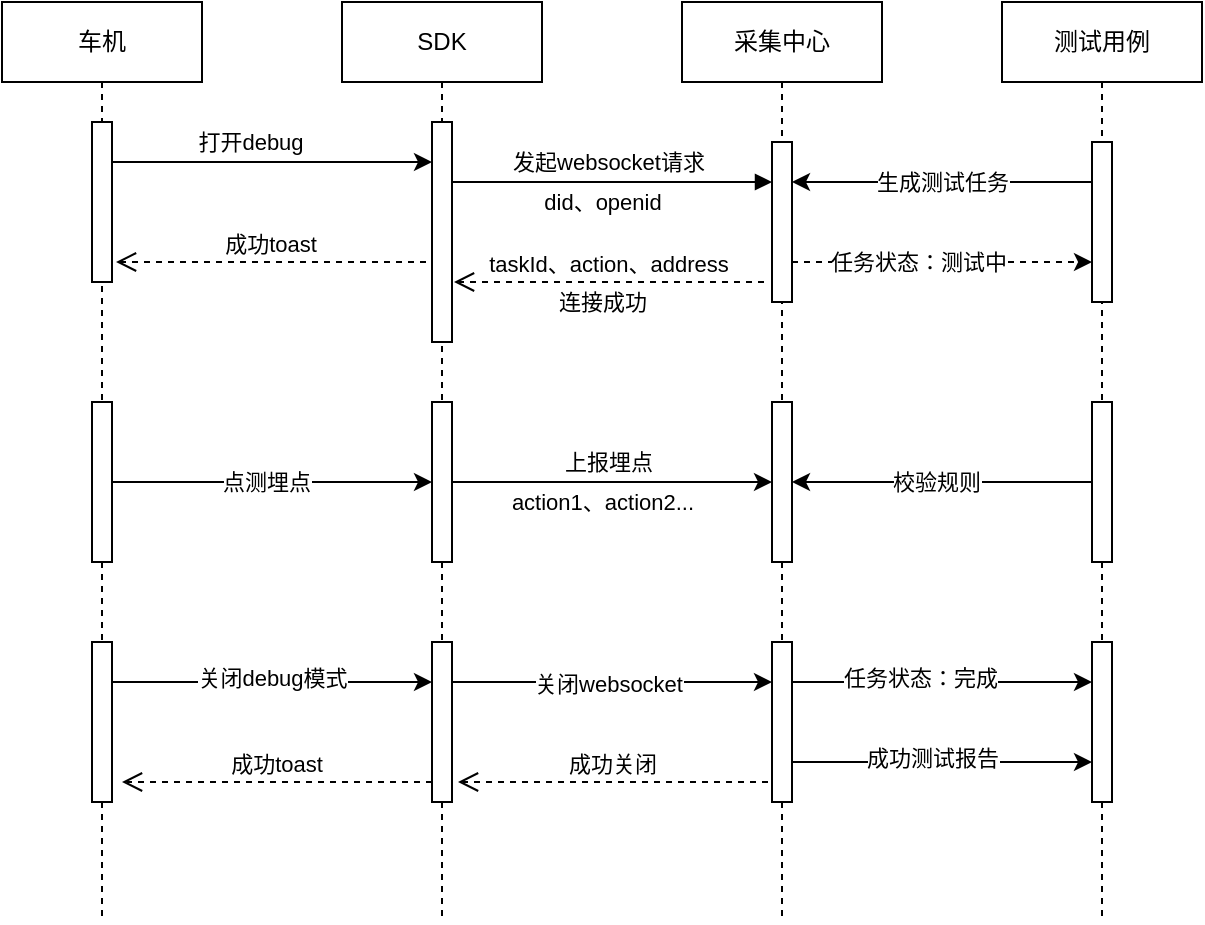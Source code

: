 <mxfile version="27.0.9">
  <diagram name="第 1 页" id="wliOaFAasyCwf9pPo3zs">
    <mxGraphModel dx="2018" dy="1112" grid="1" gridSize="10" guides="1" tooltips="1" connect="1" arrows="1" fold="1" page="1" pageScale="1" pageWidth="827" pageHeight="1169" math="0" shadow="0">
      <root>
        <mxCell id="0" />
        <mxCell id="1" parent="0" />
        <mxCell id="FTT4mtNPkDs6H_iCTcEx-1" value="SDK" style="shape=umlLifeline;perimeter=lifelinePerimeter;whiteSpace=wrap;html=1;container=1;dropTarget=0;collapsible=0;recursiveResize=0;outlineConnect=0;portConstraint=eastwest;newEdgeStyle={&quot;curved&quot;:0,&quot;rounded&quot;:0};" parent="1" vertex="1">
          <mxGeometry x="320" y="210" width="100" height="460" as="geometry" />
        </mxCell>
        <mxCell id="FTT4mtNPkDs6H_iCTcEx-6" value="" style="html=1;points=[[0,0,0,0,5],[0,1,0,0,-5],[1,0,0,0,5],[1,1,0,0,-5]];perimeter=orthogonalPerimeter;outlineConnect=0;targetShapes=umlLifeline;portConstraint=eastwest;newEdgeStyle={&quot;curved&quot;:0,&quot;rounded&quot;:0};" parent="FTT4mtNPkDs6H_iCTcEx-1" vertex="1">
          <mxGeometry x="45" y="60" width="10" height="110" as="geometry" />
        </mxCell>
        <mxCell id="FTT4mtNPkDs6H_iCTcEx-23" value="" style="html=1;points=[[0,0,0,0,5],[0,1,0,0,-5],[1,0,0,0,5],[1,1,0,0,-5]];perimeter=orthogonalPerimeter;outlineConnect=0;targetShapes=umlLifeline;portConstraint=eastwest;newEdgeStyle={&quot;curved&quot;:0,&quot;rounded&quot;:0};" parent="FTT4mtNPkDs6H_iCTcEx-1" vertex="1">
          <mxGeometry x="45" y="200" width="10" height="80" as="geometry" />
        </mxCell>
        <mxCell id="FTT4mtNPkDs6H_iCTcEx-38" value="" style="html=1;points=[[0,0,0,0,5],[0,1,0,0,-5],[1,0,0,0,5],[1,1,0,0,-5]];perimeter=orthogonalPerimeter;outlineConnect=0;targetShapes=umlLifeline;portConstraint=eastwest;newEdgeStyle={&quot;curved&quot;:0,&quot;rounded&quot;:0};" parent="FTT4mtNPkDs6H_iCTcEx-1" vertex="1">
          <mxGeometry x="45" y="320" width="10" height="80" as="geometry" />
        </mxCell>
        <mxCell id="FTT4mtNPkDs6H_iCTcEx-2" value="采集中心" style="shape=umlLifeline;perimeter=lifelinePerimeter;whiteSpace=wrap;html=1;container=1;dropTarget=0;collapsible=0;recursiveResize=0;outlineConnect=0;portConstraint=eastwest;newEdgeStyle={&quot;curved&quot;:0,&quot;rounded&quot;:0};" parent="1" vertex="1">
          <mxGeometry x="490" y="210" width="100" height="460" as="geometry" />
        </mxCell>
        <mxCell id="FTT4mtNPkDs6H_iCTcEx-3" value="" style="html=1;points=[[0,0,0,0,5],[0,1,0,0,-5],[1,0,0,0,5],[1,1,0,0,-5]];perimeter=orthogonalPerimeter;outlineConnect=0;targetShapes=umlLifeline;portConstraint=eastwest;newEdgeStyle={&quot;curved&quot;:0,&quot;rounded&quot;:0};" parent="FTT4mtNPkDs6H_iCTcEx-2" vertex="1">
          <mxGeometry x="45" y="70" width="10" height="80" as="geometry" />
        </mxCell>
        <mxCell id="FTT4mtNPkDs6H_iCTcEx-28" value="" style="html=1;points=[[0,0,0,0,5],[0,1,0,0,-5],[1,0,0,0,5],[1,1,0,0,-5]];perimeter=orthogonalPerimeter;outlineConnect=0;targetShapes=umlLifeline;portConstraint=eastwest;newEdgeStyle={&quot;curved&quot;:0,&quot;rounded&quot;:0};" parent="FTT4mtNPkDs6H_iCTcEx-2" vertex="1">
          <mxGeometry x="45" y="200" width="10" height="80" as="geometry" />
        </mxCell>
        <mxCell id="FTT4mtNPkDs6H_iCTcEx-39" value="" style="html=1;points=[[0,0,0,0,5],[0,1,0,0,-5],[1,0,0,0,5],[1,1,0,0,-5]];perimeter=orthogonalPerimeter;outlineConnect=0;targetShapes=umlLifeline;portConstraint=eastwest;newEdgeStyle={&quot;curved&quot;:0,&quot;rounded&quot;:0};" parent="FTT4mtNPkDs6H_iCTcEx-2" vertex="1">
          <mxGeometry x="45" y="320" width="10" height="80" as="geometry" />
        </mxCell>
        <mxCell id="FTT4mtNPkDs6H_iCTcEx-4" value="" style="html=1;verticalAlign=bottom;endArrow=block;curved=0;rounded=0;entryX=0;entryY=0;entryDx=0;entryDy=5;" parent="1" edge="1">
          <mxGeometry relative="1" as="geometry">
            <mxPoint x="375" y="300" as="sourcePoint" />
            <mxPoint x="535" y="300" as="targetPoint" />
          </mxGeometry>
        </mxCell>
        <mxCell id="FTT4mtNPkDs6H_iCTcEx-13" value="did、openid" style="edgeLabel;html=1;align=center;verticalAlign=middle;resizable=0;points=[];" parent="FTT4mtNPkDs6H_iCTcEx-4" vertex="1" connectable="0">
          <mxGeometry x="-0.025" relative="1" as="geometry">
            <mxPoint x="-3" y="10" as="offset" />
          </mxGeometry>
        </mxCell>
        <mxCell id="FTT4mtNPkDs6H_iCTcEx-42" value="发起websocket请求" style="edgeLabel;html=1;align=center;verticalAlign=middle;resizable=0;points=[];" parent="FTT4mtNPkDs6H_iCTcEx-4" vertex="1" connectable="0">
          <mxGeometry x="-0.025" y="4" relative="1" as="geometry">
            <mxPoint y="-6" as="offset" />
          </mxGeometry>
        </mxCell>
        <mxCell id="FTT4mtNPkDs6H_iCTcEx-8" value="车机" style="shape=umlLifeline;perimeter=lifelinePerimeter;whiteSpace=wrap;html=1;container=1;dropTarget=0;collapsible=0;recursiveResize=0;outlineConnect=0;portConstraint=eastwest;newEdgeStyle={&quot;curved&quot;:0,&quot;rounded&quot;:0};" parent="1" vertex="1">
          <mxGeometry x="150" y="210" width="100" height="460" as="geometry" />
        </mxCell>
        <mxCell id="FTT4mtNPkDs6H_iCTcEx-9" value="" style="html=1;points=[[0,0,0,0,5],[0,1,0,0,-5],[1,0,0,0,5],[1,1,0,0,-5]];perimeter=orthogonalPerimeter;outlineConnect=0;targetShapes=umlLifeline;portConstraint=eastwest;newEdgeStyle={&quot;curved&quot;:0,&quot;rounded&quot;:0};" parent="FTT4mtNPkDs6H_iCTcEx-8" vertex="1">
          <mxGeometry x="45" y="60" width="10" height="80" as="geometry" />
        </mxCell>
        <mxCell id="FTT4mtNPkDs6H_iCTcEx-22" value="" style="html=1;points=[[0,0,0,0,5],[0,1,0,0,-5],[1,0,0,0,5],[1,1,0,0,-5]];perimeter=orthogonalPerimeter;outlineConnect=0;targetShapes=umlLifeline;portConstraint=eastwest;newEdgeStyle={&quot;curved&quot;:0,&quot;rounded&quot;:0};" parent="FTT4mtNPkDs6H_iCTcEx-8" vertex="1">
          <mxGeometry x="45" y="200" width="10" height="80" as="geometry" />
        </mxCell>
        <mxCell id="FTT4mtNPkDs6H_iCTcEx-46" value="" style="html=1;points=[[0,0,0,0,5],[0,1,0,0,-5],[1,0,0,0,5],[1,1,0,0,-5]];perimeter=orthogonalPerimeter;outlineConnect=0;targetShapes=umlLifeline;portConstraint=eastwest;newEdgeStyle={&quot;curved&quot;:0,&quot;rounded&quot;:0};" parent="FTT4mtNPkDs6H_iCTcEx-8" vertex="1">
          <mxGeometry x="45" y="320" width="10" height="80" as="geometry" />
        </mxCell>
        <mxCell id="FTT4mtNPkDs6H_iCTcEx-10" style="edgeStyle=orthogonalEdgeStyle;rounded=0;orthogonalLoop=1;jettySize=auto;html=1;curved=0;" parent="1" edge="1">
          <mxGeometry relative="1" as="geometry">
            <mxPoint x="205" y="290" as="sourcePoint" />
            <mxPoint x="365" y="290" as="targetPoint" />
            <Array as="points">
              <mxPoint x="330" y="290" />
              <mxPoint x="330" y="290" />
            </Array>
          </mxGeometry>
        </mxCell>
        <mxCell id="FTT4mtNPkDs6H_iCTcEx-11" value="打开debug" style="edgeLabel;html=1;align=center;verticalAlign=middle;resizable=0;points=[];" parent="FTT4mtNPkDs6H_iCTcEx-10" vertex="1" connectable="0">
          <mxGeometry x="-0.138" y="3" relative="1" as="geometry">
            <mxPoint y="-7" as="offset" />
          </mxGeometry>
        </mxCell>
        <mxCell id="FTT4mtNPkDs6H_iCTcEx-5" value="taskId、action、address" style="html=1;verticalAlign=bottom;endArrow=open;dashed=1;endSize=8;curved=0;rounded=0;exitX=0;exitY=1;exitDx=0;exitDy=-5;" parent="1" edge="1">
          <mxGeometry x="0.006" relative="1" as="geometry">
            <mxPoint x="376" y="350" as="targetPoint" />
            <mxPoint x="531" y="350" as="sourcePoint" />
            <mxPoint as="offset" />
          </mxGeometry>
        </mxCell>
        <mxCell id="FTT4mtNPkDs6H_iCTcEx-43" value="连接成功" style="edgeLabel;html=1;align=center;verticalAlign=middle;resizable=0;points=[];" parent="FTT4mtNPkDs6H_iCTcEx-5" vertex="1" connectable="0">
          <mxGeometry x="-0.006" relative="1" as="geometry">
            <mxPoint x="-4" y="10" as="offset" />
          </mxGeometry>
        </mxCell>
        <mxCell id="FTT4mtNPkDs6H_iCTcEx-14" value="测试用例" style="shape=umlLifeline;perimeter=lifelinePerimeter;whiteSpace=wrap;html=1;container=1;dropTarget=0;collapsible=0;recursiveResize=0;outlineConnect=0;portConstraint=eastwest;newEdgeStyle={&quot;curved&quot;:0,&quot;rounded&quot;:0};" parent="1" vertex="1">
          <mxGeometry x="650" y="210" width="100" height="460" as="geometry" />
        </mxCell>
        <mxCell id="FTT4mtNPkDs6H_iCTcEx-15" value="" style="html=1;points=[[0,0,0,0,5],[0,1,0,0,-5],[1,0,0,0,5],[1,1,0,0,-5]];perimeter=orthogonalPerimeter;outlineConnect=0;targetShapes=umlLifeline;portConstraint=eastwest;newEdgeStyle={&quot;curved&quot;:0,&quot;rounded&quot;:0};" parent="FTT4mtNPkDs6H_iCTcEx-14" vertex="1">
          <mxGeometry x="45" y="70" width="10" height="80" as="geometry" />
        </mxCell>
        <mxCell id="FTT4mtNPkDs6H_iCTcEx-32" value="" style="html=1;points=[[0,0,0,0,5],[0,1,0,0,-5],[1,0,0,0,5],[1,1,0,0,-5]];perimeter=orthogonalPerimeter;outlineConnect=0;targetShapes=umlLifeline;portConstraint=eastwest;newEdgeStyle={&quot;curved&quot;:0,&quot;rounded&quot;:0};" parent="FTT4mtNPkDs6H_iCTcEx-14" vertex="1">
          <mxGeometry x="45" y="200" width="10" height="80" as="geometry" />
        </mxCell>
        <mxCell id="FTT4mtNPkDs6H_iCTcEx-45" value="" style="html=1;points=[[0,0,0,0,5],[0,1,0,0,-5],[1,0,0,0,5],[1,1,0,0,-5]];perimeter=orthogonalPerimeter;outlineConnect=0;targetShapes=umlLifeline;portConstraint=eastwest;newEdgeStyle={&quot;curved&quot;:0,&quot;rounded&quot;:0};" parent="FTT4mtNPkDs6H_iCTcEx-14" vertex="1">
          <mxGeometry x="45" y="320" width="10" height="80" as="geometry" />
        </mxCell>
        <mxCell id="FTT4mtNPkDs6H_iCTcEx-19" value="成功toast" style="html=1;verticalAlign=bottom;endArrow=open;dashed=1;endSize=8;curved=0;rounded=0;exitX=0;exitY=1;exitDx=0;exitDy=-5;" parent="1" edge="1">
          <mxGeometry x="0.006" relative="1" as="geometry">
            <mxPoint x="207" y="340" as="targetPoint" />
            <mxPoint x="362" y="340" as="sourcePoint" />
            <mxPoint as="offset" />
          </mxGeometry>
        </mxCell>
        <mxCell id="FTT4mtNPkDs6H_iCTcEx-20" style="edgeStyle=orthogonalEdgeStyle;rounded=0;orthogonalLoop=1;jettySize=auto;html=1;curved=0;" parent="1" source="FTT4mtNPkDs6H_iCTcEx-15" target="FTT4mtNPkDs6H_iCTcEx-3" edge="1">
          <mxGeometry relative="1" as="geometry">
            <Array as="points">
              <mxPoint x="620" y="300" />
              <mxPoint x="620" y="300" />
            </Array>
          </mxGeometry>
        </mxCell>
        <mxCell id="FTT4mtNPkDs6H_iCTcEx-21" value="生成测试任务" style="edgeLabel;html=1;align=center;verticalAlign=middle;resizable=0;points=[];" parent="FTT4mtNPkDs6H_iCTcEx-20" vertex="1" connectable="0">
          <mxGeometry x="-0.107" relative="1" as="geometry">
            <mxPoint x="-8" as="offset" />
          </mxGeometry>
        </mxCell>
        <mxCell id="FTT4mtNPkDs6H_iCTcEx-24" style="edgeStyle=orthogonalEdgeStyle;rounded=0;orthogonalLoop=1;jettySize=auto;html=1;curved=0;" parent="1" source="FTT4mtNPkDs6H_iCTcEx-22" target="FTT4mtNPkDs6H_iCTcEx-23" edge="1">
          <mxGeometry relative="1" as="geometry">
            <Array as="points">
              <mxPoint x="290" y="450" />
              <mxPoint x="290" y="450" />
            </Array>
          </mxGeometry>
        </mxCell>
        <mxCell id="FTT4mtNPkDs6H_iCTcEx-27" value="点测埋点" style="edgeLabel;html=1;align=center;verticalAlign=middle;resizable=0;points=[];" parent="FTT4mtNPkDs6H_iCTcEx-24" vertex="1" connectable="0">
          <mxGeometry x="-0.037" relative="1" as="geometry">
            <mxPoint as="offset" />
          </mxGeometry>
        </mxCell>
        <mxCell id="FTT4mtNPkDs6H_iCTcEx-29" style="edgeStyle=orthogonalEdgeStyle;rounded=0;orthogonalLoop=1;jettySize=auto;html=1;curved=0;" parent="1" source="FTT4mtNPkDs6H_iCTcEx-23" target="FTT4mtNPkDs6H_iCTcEx-28" edge="1">
          <mxGeometry relative="1" as="geometry" />
        </mxCell>
        <mxCell id="FTT4mtNPkDs6H_iCTcEx-31" value="上报埋点" style="edgeLabel;html=1;align=center;verticalAlign=middle;resizable=0;points=[];" parent="FTT4mtNPkDs6H_iCTcEx-29" vertex="1" connectable="0">
          <mxGeometry x="-0.025" relative="1" as="geometry">
            <mxPoint y="-10" as="offset" />
          </mxGeometry>
        </mxCell>
        <mxCell id="FTT4mtNPkDs6H_iCTcEx-44" value="action1、action2..." style="edgeLabel;html=1;align=center;verticalAlign=middle;resizable=0;points=[];" parent="FTT4mtNPkDs6H_iCTcEx-29" vertex="1" connectable="0">
          <mxGeometry x="-0.062" y="-2" relative="1" as="geometry">
            <mxPoint y="8" as="offset" />
          </mxGeometry>
        </mxCell>
        <mxCell id="FTT4mtNPkDs6H_iCTcEx-33" style="edgeStyle=orthogonalEdgeStyle;rounded=0;orthogonalLoop=1;jettySize=auto;html=1;curved=0;" parent="1" source="FTT4mtNPkDs6H_iCTcEx-32" target="FTT4mtNPkDs6H_iCTcEx-28" edge="1">
          <mxGeometry relative="1" as="geometry">
            <Array as="points">
              <mxPoint x="620" y="450" />
              <mxPoint x="620" y="450" />
            </Array>
          </mxGeometry>
        </mxCell>
        <mxCell id="FTT4mtNPkDs6H_iCTcEx-35" value="校验规则" style="edgeLabel;html=1;align=center;verticalAlign=middle;resizable=0;points=[];" parent="FTT4mtNPkDs6H_iCTcEx-33" vertex="1" connectable="0">
          <mxGeometry x="0.04" relative="1" as="geometry">
            <mxPoint as="offset" />
          </mxGeometry>
        </mxCell>
        <mxCell id="FTT4mtNPkDs6H_iCTcEx-40" style="edgeStyle=orthogonalEdgeStyle;rounded=0;orthogonalLoop=1;jettySize=auto;html=1;curved=0;" parent="1" source="FTT4mtNPkDs6H_iCTcEx-38" target="FTT4mtNPkDs6H_iCTcEx-39" edge="1">
          <mxGeometry relative="1" as="geometry">
            <Array as="points">
              <mxPoint x="510" y="550" />
              <mxPoint x="510" y="550" />
            </Array>
          </mxGeometry>
        </mxCell>
        <mxCell id="FTT4mtNPkDs6H_iCTcEx-41" value="关闭websocket" style="edgeLabel;html=1;align=center;verticalAlign=middle;resizable=0;points=[];" parent="FTT4mtNPkDs6H_iCTcEx-40" vertex="1" connectable="0">
          <mxGeometry x="-0.025" y="-1" relative="1" as="geometry">
            <mxPoint as="offset" />
          </mxGeometry>
        </mxCell>
        <mxCell id="FTT4mtNPkDs6H_iCTcEx-47" style="edgeStyle=orthogonalEdgeStyle;rounded=0;orthogonalLoop=1;jettySize=auto;html=1;curved=0;" parent="1" source="FTT4mtNPkDs6H_iCTcEx-46" target="FTT4mtNPkDs6H_iCTcEx-38" edge="1">
          <mxGeometry relative="1" as="geometry">
            <Array as="points">
              <mxPoint x="280" y="550" />
              <mxPoint x="280" y="550" />
            </Array>
          </mxGeometry>
        </mxCell>
        <mxCell id="FTT4mtNPkDs6H_iCTcEx-48" value="关闭debug模式" style="edgeLabel;html=1;align=center;verticalAlign=middle;resizable=0;points=[];" parent="FTT4mtNPkDs6H_iCTcEx-47" vertex="1" connectable="0">
          <mxGeometry y="2" relative="1" as="geometry">
            <mxPoint as="offset" />
          </mxGeometry>
        </mxCell>
        <mxCell id="FTT4mtNPkDs6H_iCTcEx-49" value="成功toast" style="html=1;verticalAlign=bottom;endArrow=open;dashed=1;endSize=8;curved=0;rounded=0;exitX=0;exitY=1;exitDx=0;exitDy=-5;" parent="1" edge="1">
          <mxGeometry x="0.006" relative="1" as="geometry">
            <mxPoint x="210" y="600" as="targetPoint" />
            <mxPoint x="365" y="600" as="sourcePoint" />
            <mxPoint as="offset" />
          </mxGeometry>
        </mxCell>
        <mxCell id="FTT4mtNPkDs6H_iCTcEx-50" value="成功关闭" style="html=1;verticalAlign=bottom;endArrow=open;dashed=1;endSize=8;curved=0;rounded=0;exitX=0;exitY=1;exitDx=0;exitDy=-5;" parent="1" edge="1">
          <mxGeometry x="0.006" relative="1" as="geometry">
            <mxPoint x="378" y="600" as="targetPoint" />
            <mxPoint x="533" y="600" as="sourcePoint" />
            <mxPoint as="offset" />
          </mxGeometry>
        </mxCell>
        <mxCell id="FTT4mtNPkDs6H_iCTcEx-51" style="edgeStyle=orthogonalEdgeStyle;rounded=0;orthogonalLoop=1;jettySize=auto;html=1;curved=0;" parent="1" source="FTT4mtNPkDs6H_iCTcEx-39" target="FTT4mtNPkDs6H_iCTcEx-45" edge="1">
          <mxGeometry relative="1" as="geometry">
            <Array as="points">
              <mxPoint x="620" y="590" />
              <mxPoint x="620" y="590" />
            </Array>
          </mxGeometry>
        </mxCell>
        <mxCell id="FTT4mtNPkDs6H_iCTcEx-52" value="成功测试报告" style="edgeLabel;html=1;align=center;verticalAlign=middle;resizable=0;points=[];" parent="FTT4mtNPkDs6H_iCTcEx-51" vertex="1" connectable="0">
          <mxGeometry x="-0.067" y="2" relative="1" as="geometry">
            <mxPoint as="offset" />
          </mxGeometry>
        </mxCell>
        <mxCell id="F6tntVAHthWZV0yehm1S-1" style="edgeStyle=orthogonalEdgeStyle;rounded=0;orthogonalLoop=1;jettySize=auto;html=1;curved=0;" edge="1" parent="1" source="FTT4mtNPkDs6H_iCTcEx-39" target="FTT4mtNPkDs6H_iCTcEx-45">
          <mxGeometry relative="1" as="geometry">
            <Array as="points">
              <mxPoint x="620" y="550" />
              <mxPoint x="620" y="550" />
            </Array>
          </mxGeometry>
        </mxCell>
        <mxCell id="F6tntVAHthWZV0yehm1S-2" value="任务状态：完成" style="edgeLabel;html=1;align=center;verticalAlign=middle;resizable=0;points=[];" vertex="1" connectable="0" parent="F6tntVAHthWZV0yehm1S-1">
          <mxGeometry x="-0.147" y="2" relative="1" as="geometry">
            <mxPoint as="offset" />
          </mxGeometry>
        </mxCell>
        <mxCell id="F6tntVAHthWZV0yehm1S-3" style="edgeStyle=orthogonalEdgeStyle;rounded=0;orthogonalLoop=1;jettySize=auto;html=1;curved=0;dashed=1;" edge="1" parent="1" source="FTT4mtNPkDs6H_iCTcEx-3" target="FTT4mtNPkDs6H_iCTcEx-15">
          <mxGeometry relative="1" as="geometry">
            <Array as="points">
              <mxPoint x="620" y="340" />
              <mxPoint x="620" y="340" />
            </Array>
          </mxGeometry>
        </mxCell>
        <mxCell id="F6tntVAHthWZV0yehm1S-4" value="任务状态：测试中" style="edgeLabel;html=1;align=center;verticalAlign=middle;resizable=0;points=[];" vertex="1" connectable="0" parent="F6tntVAHthWZV0yehm1S-3">
          <mxGeometry x="-0.16" relative="1" as="geometry">
            <mxPoint as="offset" />
          </mxGeometry>
        </mxCell>
      </root>
    </mxGraphModel>
  </diagram>
</mxfile>
